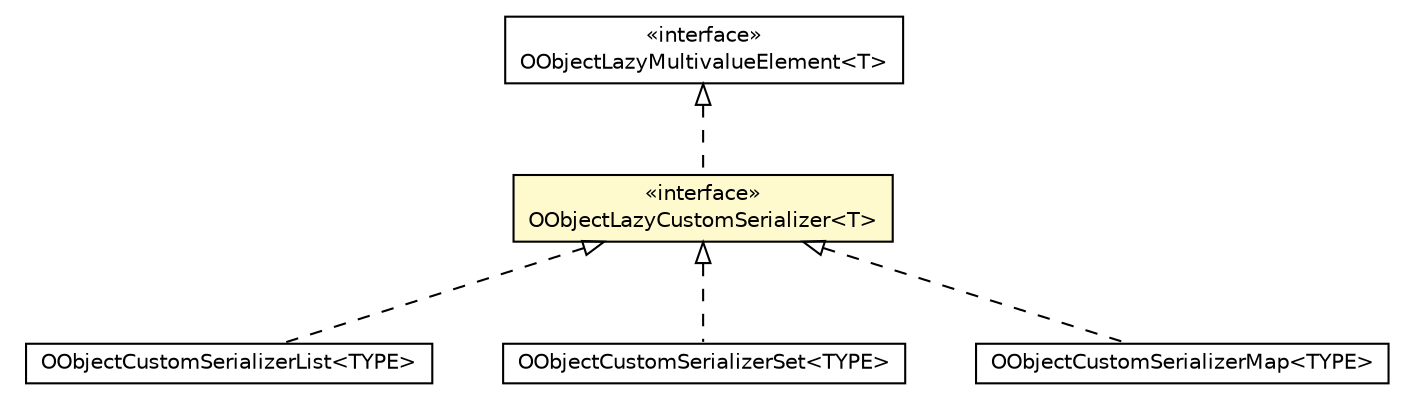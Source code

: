 #!/usr/local/bin/dot
#
# Class diagram 
# Generated by UMLGraph version R5_6-24-gf6e263 (http://www.umlgraph.org/)
#

digraph G {
	edge [fontname="Helvetica",fontsize=10,labelfontname="Helvetica",labelfontsize=10];
	node [fontname="Helvetica",fontsize=10,shape=plaintext];
	nodesep=0.25;
	ranksep=0.5;
	// com.orientechnologies.orient.core.db.object.OObjectLazyMultivalueElement<T>
	c2640104 [label=<<table title="com.orientechnologies.orient.core.db.object.OObjectLazyMultivalueElement" border="0" cellborder="1" cellspacing="0" cellpadding="2" port="p" href="../../core/db/object/OObjectLazyMultivalueElement.html">
		<tr><td><table border="0" cellspacing="0" cellpadding="1">
<tr><td align="center" balign="center"> &#171;interface&#187; </td></tr>
<tr><td align="center" balign="center"> OObjectLazyMultivalueElement&lt;T&gt; </td></tr>
		</table></td></tr>
		</table>>, URL="../../core/db/object/OObjectLazyMultivalueElement.html", fontname="Helvetica", fontcolor="black", fontsize=10.0];
	// com.orientechnologies.orient.object.serialization.OObjectCustomSerializerList<TYPE>
	c2641317 [label=<<table title="com.orientechnologies.orient.object.serialization.OObjectCustomSerializerList" border="0" cellborder="1" cellspacing="0" cellpadding="2" port="p" href="./OObjectCustomSerializerList.html">
		<tr><td><table border="0" cellspacing="0" cellpadding="1">
<tr><td align="center" balign="center"> OObjectCustomSerializerList&lt;TYPE&gt; </td></tr>
		</table></td></tr>
		</table>>, URL="./OObjectCustomSerializerList.html", fontname="Helvetica", fontcolor="black", fontsize=10.0];
	// com.orientechnologies.orient.object.serialization.OObjectCustomSerializerSet<TYPE>
	c2641318 [label=<<table title="com.orientechnologies.orient.object.serialization.OObjectCustomSerializerSet" border="0" cellborder="1" cellspacing="0" cellpadding="2" port="p" href="./OObjectCustomSerializerSet.html">
		<tr><td><table border="0" cellspacing="0" cellpadding="1">
<tr><td align="center" balign="center"> OObjectCustomSerializerSet&lt;TYPE&gt; </td></tr>
		</table></td></tr>
		</table>>, URL="./OObjectCustomSerializerSet.html", fontname="Helvetica", fontcolor="black", fontsize=10.0];
	// com.orientechnologies.orient.object.serialization.OObjectLazyCustomSerializer<T>
	c2641319 [label=<<table title="com.orientechnologies.orient.object.serialization.OObjectLazyCustomSerializer" border="0" cellborder="1" cellspacing="0" cellpadding="2" port="p" bgcolor="lemonChiffon" href="./OObjectLazyCustomSerializer.html">
		<tr><td><table border="0" cellspacing="0" cellpadding="1">
<tr><td align="center" balign="center"> &#171;interface&#187; </td></tr>
<tr><td align="center" balign="center"> OObjectLazyCustomSerializer&lt;T&gt; </td></tr>
		</table></td></tr>
		</table>>, URL="./OObjectLazyCustomSerializer.html", fontname="Helvetica", fontcolor="black", fontsize=10.0];
	// com.orientechnologies.orient.object.serialization.OObjectCustomSerializerMap<TYPE>
	c2641321 [label=<<table title="com.orientechnologies.orient.object.serialization.OObjectCustomSerializerMap" border="0" cellborder="1" cellspacing="0" cellpadding="2" port="p" href="./OObjectCustomSerializerMap.html">
		<tr><td><table border="0" cellspacing="0" cellpadding="1">
<tr><td align="center" balign="center"> OObjectCustomSerializerMap&lt;TYPE&gt; </td></tr>
		</table></td></tr>
		</table>>, URL="./OObjectCustomSerializerMap.html", fontname="Helvetica", fontcolor="black", fontsize=10.0];
	//com.orientechnologies.orient.object.serialization.OObjectCustomSerializerList<TYPE> implements com.orientechnologies.orient.object.serialization.OObjectLazyCustomSerializer<T>
	c2641319:p -> c2641317:p [dir=back,arrowtail=empty,style=dashed];
	//com.orientechnologies.orient.object.serialization.OObjectCustomSerializerSet<TYPE> implements com.orientechnologies.orient.object.serialization.OObjectLazyCustomSerializer<T>
	c2641319:p -> c2641318:p [dir=back,arrowtail=empty,style=dashed];
	//com.orientechnologies.orient.object.serialization.OObjectLazyCustomSerializer<T> implements com.orientechnologies.orient.core.db.object.OObjectLazyMultivalueElement<T>
	c2640104:p -> c2641319:p [dir=back,arrowtail=empty,style=dashed];
	//com.orientechnologies.orient.object.serialization.OObjectCustomSerializerMap<TYPE> implements com.orientechnologies.orient.object.serialization.OObjectLazyCustomSerializer<T>
	c2641319:p -> c2641321:p [dir=back,arrowtail=empty,style=dashed];
}

